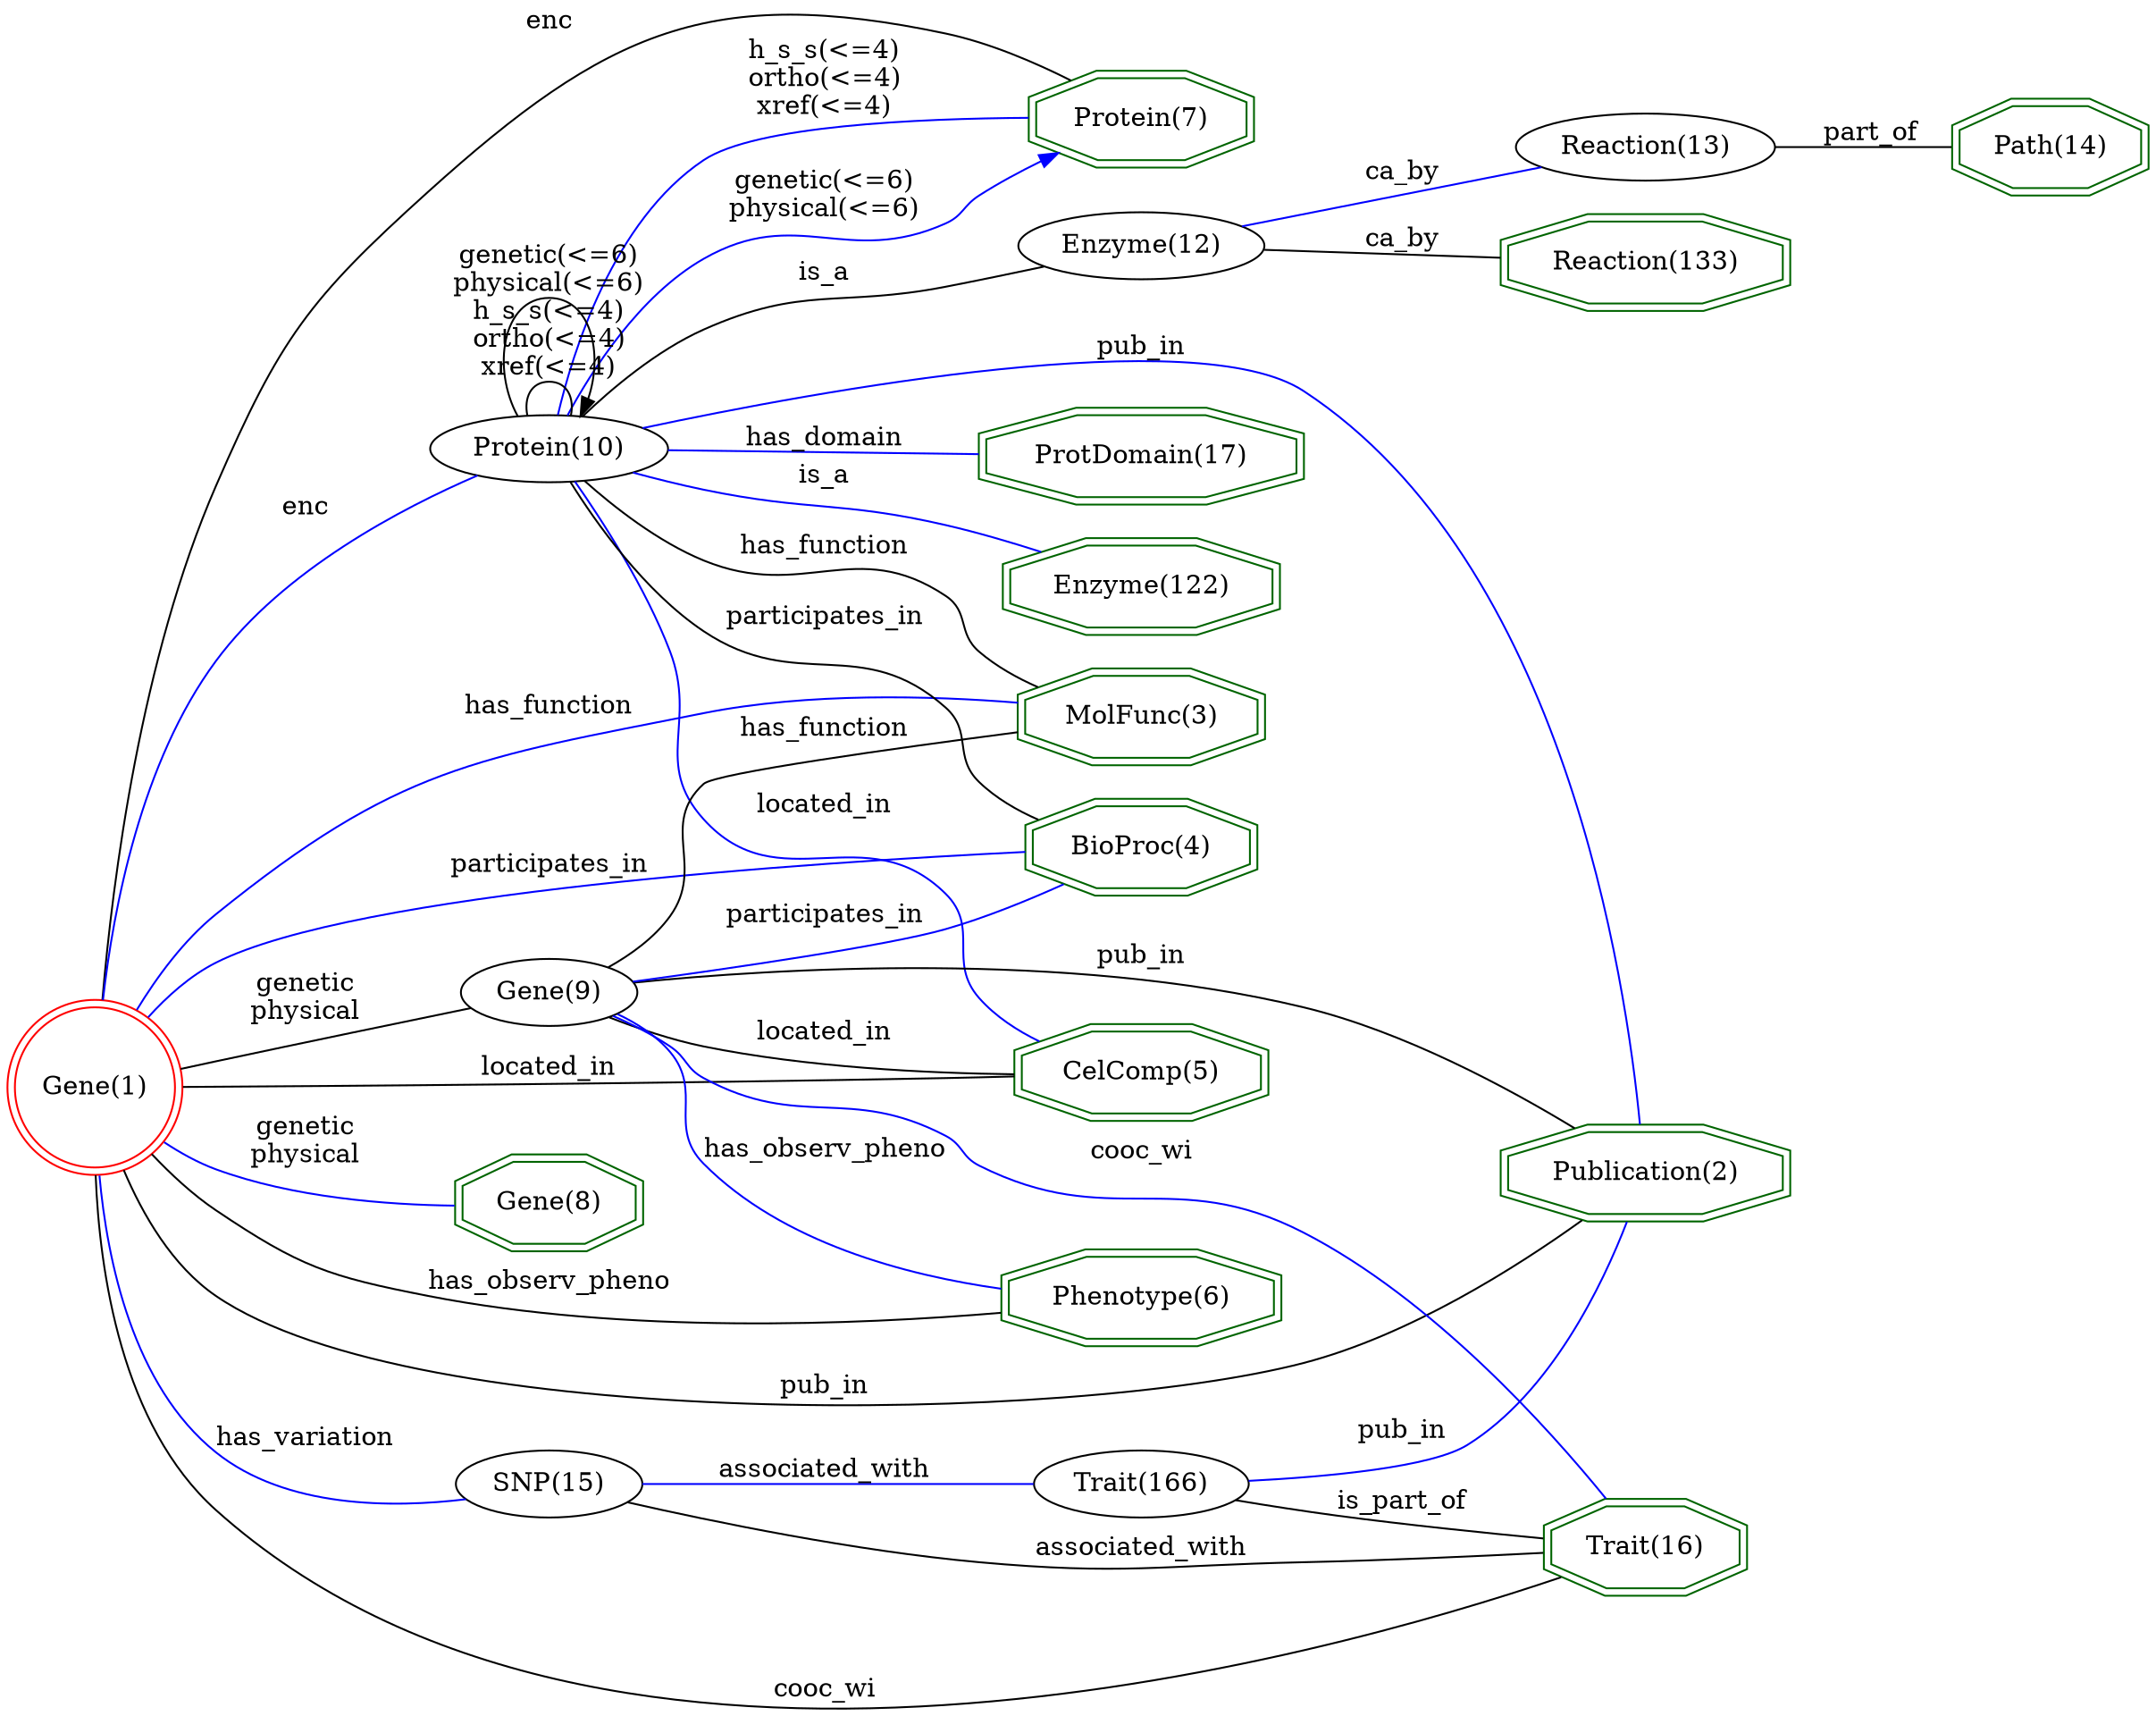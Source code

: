 digraph {
	graph [_draw_="c 9 -#fffffe00 C 7 -#ffffff P 4 0 0 0 866.42 1001.75 866.42 1001.75 0 ",
		bb="0,0,1001.7,866.42",
		dpi=96,
		rankdir=LR,
		xdotversion=1.7
	];
	node [label="\N"];
	"Publication(2)"	[_draw_="c 7 -#006400 p 8 825.7 255.96 825.7 270.87 787.1 281.42 732.51 281.42 693.91 270.87 693.91 255.96 732.51 245.42 787.1 245.42 c 7 \
-#006400 p 8 829.71 252.91 829.71 273.92 787.64 285.42 731.97 285.42 689.9 273.92 689.9 252.91 731.97 241.42 787.64 241.42 ",
		_ldraw_="F 14 11 -Times-Roman c 7 -#000000 T 759.81 259.22 0 80.1 14 -Publication(2) ",
		color=darkgreen,
		height=0.61111,
		pos="759.81,263.42",
		shape=doubleoctagon,
		width=1.9362];
	"CelComp(5)"	[_draw_="c 7 -#006400 p 8 578.26 305.96 578.26 320.87 543.93 331.42 495.38 331.42 461.05 320.87 461.05 305.96 495.38 295.42 543.93 295.42 \
c 7 -#006400 p 8 582.25 303 582.25 323.83 544.53 335.42 494.79 335.42 457.07 323.83 457.07 303 494.79 291.42 544.53 291.42 ",
		_ldraw_="F 14 11 -Times-Roman c 7 -#000000 T 519.66 309.22 0 69.99 10 -CelComp(5) ",
		color=darkgreen,
		height=0.61111,
		pos="519.66,313.42",
		shape=doubleoctagon,
		width=1.7443];
	"Protein(7)"	[_draw_="c 7 -#006400 p 8 569.18 803.96 569.18 818.87 540.17 829.42 499.14 829.42 470.13 818.87 470.13 803.96 499.14 793.42 540.17 793.42 \
c 7 -#006400 p 8 573.16 801.15 573.16 821.68 540.87 833.42 498.45 833.42 466.15 821.68 466.15 801.15 498.45 789.42 540.87 789.42 ",
		_ldraw_="F 14 11 -Times-Roman c 7 -#000000 T 519.66 807.22 0 56.77 10 -Protein(7) ",
		color=darkgreen,
		height=0.61111,
		pos="519.66,811.42",
		shape=doubleoctagon,
		width=1.4931];
	"ProtDomain(17)"	[_draw_="c 7 -#006400 p 8 593.51 624.96 593.51 639.87 550.25 650.42 489.07 650.42 445.8 639.87 445.8 624.96 489.07 614.42 550.25 614.42 c \
7 -#006400 p 8 597.52 621.82 597.52 643.01 550.73 654.42 488.58 654.42 441.79 643.01 441.79 621.82 488.58 610.42 550.73 610.42 ",
		_ldraw_="F 14 11 -Times-Roman c 7 -#000000 T 519.66 628.22 0 91.77 14 -ProtDomain(17) ",
		color=darkgreen,
		height=0.61111,
		pos="519.66,632.42",
		shape=doubleoctagon,
		width=2.1578];
	"MolFunc(3)"	[_draw_="c 7 -#006400 p 8 577.05 500.96 577.05 515.87 543.43 526.42 495.88 526.42 462.27 515.87 462.27 500.96 495.88 490.42 543.43 490.42 \
c 7 -#006400 p 8 581.06 498.03 581.06 518.81 544.05 530.42 495.27 530.42 458.25 518.81 458.25 498.03 495.27 486.42 544.05 486.42 ",
		_ldraw_="F 14 11 -Times-Roman c 7 -#000000 T 519.66 504.22 0 67.66 10 -MolFunc(3) ",
		color=darkgreen,
		height=0.61111,
		pos="519.66,508.42",
		shape=doubleoctagon,
		width=1.7];
	"Enzyme(122)"	[_draw_="c 7 -#006400 p 8 582.72 562.96 582.72 577.87 545.78 588.42 493.53 588.42 456.59 577.87 456.59 562.96 493.53 552.42 545.78 552.42 \
c 7 -#006400 p 8 586.73 559.94 586.73 580.89 546.34 592.42 492.97 592.42 452.59 580.89 452.59 559.94 492.97 548.42 546.34 548.42 ",
		_ldraw_="F 14 11 -Times-Roman c 7 -#000000 T 519.66 566.22 0 76.19 11 -Enzyme(122) ",
		color=darkgreen,
		height=0.61111,
		pos="519.66,570.42",
		shape=doubleoctagon,
		width=1.8621];
	"Reaction(133)"	[_draw_="c 7 -#006400 p 8 825.68 723.96 825.68 738.87 787.09 749.42 732.52 749.42 693.93 738.87 693.93 723.96 732.52 713.42 787.09 713.42 \
c 7 -#006400 p 8 829.7 720.91 829.7 741.92 787.63 753.42 731.98 753.42 689.92 741.92 689.92 720.91 731.98 709.42 787.63 709.42 ",
		_ldraw_="F 14 11 -Times-Roman c 7 -#000000 T 759.81 727.22 0 80.08 13 -Reaction(133) ",
		color=darkgreen,
		height=0.61111,
		pos="759.81,731.42",
		shape=doubleoctagon,
		width=1.9359];
	"Path(14)"	[_draw_="c 7 -#006400 p 8 997.66 781.96 997.66 796.87 971.99 807.42 935.69 807.42 910.03 796.87 910.03 781.96 935.69 771.42 971.99 771.42 \
c 7 -#006400 p 8 1001.65 779.28 1001.65 799.55 972.78 811.42 934.91 811.42 906.03 799.55 906.03 779.28 934.91 767.42 972.78 767.42 ",
		_ldraw_="F 14 11 -Times-Roman c 7 -#000000 T 953.84 785.22 0 48.21 8 -Path(14) ",
		color=darkgreen,
		height=0.61111,
		pos="953.84,789.42",
		shape=doubleoctagon,
		width=1.3307];
	"BioProc(4)"	[_draw_="c 7 -#006400 p 8 573.11 417.96 573.11 432.87 541.8 443.42 497.52 443.42 466.2 432.87 466.2 417.96 497.52 407.42 541.8 407.42 c 7 \
-#006400 p 8 577.11 415.09 577.11 435.75 542.45 447.42 496.86 447.42 462.2 435.75 462.2 415.09 496.86 403.42 542.45 403.42 ",
		_ldraw_="F 14 11 -Times-Roman c 7 -#000000 T 519.66 421.22 0 62.21 10 -BioProc(4) ",
		color=darkgreen,
		height=0.61111,
		pos="519.66,425.42",
		shape=doubleoctagon,
		width=1.5966];
	"Trait(16)"	[_draw_="c 7 -#006400 p 8 805.11 64.96 805.11 79.87 778.57 90.42 741.04 90.42 714.51 79.87 714.51 64.96 741.04 54.42 778.57 54.42 c 7 -#006400 \
p 8 809.12 62.25 809.12 82.58 779.34 94.42 740.27 94.42 710.49 82.58 710.49 62.25 740.27 50.42 779.34 50.42 ",
		_ldraw_="F 14 11 -Times-Roman c 7 -#000000 T 759.81 68.22 0 50.05 9 -Trait(16) ",
		color=darkgreen,
		height=0.61111,
		pos="759.81,72.416",
		shape=doubleoctagon,
		width=1.3655];
	"Gene(8)"	[_draw_="c 7 -#006400 p 8 291.79 243.96 291.79 258.87 267.12 269.42 232.23 269.42 207.56 258.87 207.56 243.96 232.23 233.42 267.12 233.42 \
c 7 -#006400 p 8 295.77 241.32 295.77 261.52 267.93 273.42 231.42 273.42 203.58 261.52 203.58 241.32 231.42 229.42 267.93 229.42 ",
		_ldraw_="F 14 11 -Times-Roman c 7 -#000000 T 249.67 247.22 0 45.86 7 -Gene(8) ",
		color=darkgreen,
		height=0.61111,
		pos="249.67,251.42",
		shape=doubleoctagon,
		width=1.286];
	"Phenotype(6)"	[_draw_="c 7 -#006400 p 8 582.18 193.96 582.18 208.87 545.55 219.42 493.76 219.42 457.14 208.87 457.14 193.96 493.76 183.42 545.55 183.42 \
c 7 -#006400 p 8 586.18 190.95 586.18 211.88 546.12 223.42 493.2 223.42 453.13 211.88 453.13 190.95 493.2 179.42 546.12 179.42 ",
		_ldraw_="F 14 11 -Times-Roman c 7 -#000000 T 519.66 197.22 0 75.43 12 -Phenotype(6) ",
		color=darkgreen,
		height=0.61111,
		pos="519.66,201.42",
		shape=doubleoctagon,
		width=1.8475];
	"Gene(1)"	[_draw_="c 7 -#ff0000 e 43.08 309.42 39.15 39.15 c 7 -#ff0000 e 43.08 309.42 43.15 43.15 ",
		_ldraw_="F 14 11 -Times-Roman c 7 -#000000 T 43.08 305.22 0 45.86 7 -Gene(1) ",
		color=red,
		height=1.1966,
		pos="43.077,309.42",
		shape=doublecircle,
		width=1.1966];
	"Gene(1)" -> "Publication(2)"	[_draw_="c 7 -#000000 B 13 58.34 269.03 67.99 247.48 82.91 222.4 104.15 207.42 123.41 193.83 318.54 173.51 319.77 173.42 442.77 163.88 478.16 \
138.55 597.34 170.42 648.75 184.16 700.76 218.64 731.37 241.53 ",
		_ldraw_="F 14 11 -Times-Roman c 7 -#000000 T 371.88 176.22 0 38.89 6 -pub_in ",
		arrowhead=none,
		color=black,
		label=pub_in,
		lp="371.88,180.42",
		pos="58.336,269.03 67.993,247.48 82.911,222.4 104.15,207.42 123.41,193.83 318.54,173.51 319.77,173.42 442.77,163.88 478.16,138.55 597.34,\
170.42 648.75,184.16 700.76,218.64 731.37,241.53"];
	"Gene(1)" -> "CelComp(5)"	[_draw_="c 7 -#000000 B 7 86.25 308.84 156.36 308 301.33 306.83 423.98 309.42 434.67 309.64 446.03 310.01 457.04 310.44 ",
		_ldraw_="F 14 11 -Times-Roman c 7 -#000000 T 249.67 311.22 0 58.31 10 -located_in ",
		arrowhead=none,
		color=black,
		label=located_in,
		lp="249.67,315.42",
		pos="86.246,308.84 156.36,308 301.33,306.83 423.98,309.42 434.67,309.64 446.03,310.01 457.04,310.44"];
	"Gene(1)" -> "Protein(7)"	[_draw_="c 7 -#000000 B 10 46.06 352.49 52.53 443.22 80.1 655.54 197.57 776.42 271.75 852.74 319.96 876.93 423.98 854.42 446.21 849.6 469.49 \
839.11 487.41 829.7 ",
		_ldraw_="F 14 11 -Times-Roman c 7 -#000000 T 249.67 855.22 0 19.43 3 -enc ",
		arrowhead=none,
		color=black,
		label=enc,
		lp="249.67,859.42",
		pos="46.057,352.49 52.526,443.22 80.101,655.54 197.57,776.42 271.75,852.74 319.96,876.93 423.98,854.42 446.21,849.6 469.49,839.11 487.41,\
829.7"];
	"Gene(1)" -> "MolFunc(3)"	[_draw_="c 7 -#0000ff B 10 62.84 347.9 73.1 365.92 87.19 386.62 104.15 401.42 184.06 471.09 216.64 478.89 319.77 503.42 365.31 514.24 418.36 \
515.01 458.21 513.33 ",
		_ldraw_="F 14 11 -Times-Roman c 7 -#000000 T 249.67 501.22 0 72.32 12 -has_function ",
		arrowhead=none,
		color=blue,
		label=has_function,
		lp="249.67,505.42",
		pos="62.838,347.9 73.098,365.92 87.188,386.62 104.15,401.42 184.06,471.09 216.64,478.89 319.77,503.42 365.31,514.24 418.36,515.01 458.21,\
513.33"];
	"Gene(1)" -> "BioProc(4)"	[_draw_="c 7 -#0000ff B 7 69.05 344.25 78.75 355.3 90.77 366.45 104.15 373.42 220.28 433.86 378.71 434.92 462.06 430.29 ",
		_ldraw_="F 14 11 -Times-Roman c 7 -#000000 T 249.67 429.22 0 82.41 15 -participates_in ",
		arrowhead=none,
		color=blue,
		label=participates_in,
		lp="249.67,433.42",
		pos="69.049,344.25 78.754,355.3 90.771,366.45 104.15,373.42 220.28,433.86 378.71,434.92 462.06,430.29"];
	"Gene(1)" -> "Trait(16)"	[_draw_="c 7 -#000000 B 7 43.75 266.23 45.85 217.61 57.02 139.65 104.15 95.42 278.1 -67.82 606.48 21 719.46 58.41 ",
		_ldraw_="F 14 11 -Times-Roman c 7 -#000000 T 371.88 7.22 0 47.43 7 -cooc_wi ",
		arrowhead=none,
		color=black,
		label=cooc_wi,
		lp="371.88,11.416",
		pos="43.754,266.23 45.847,217.61 57.021,139.65 104.15,95.416 278.1,-67.817 606.48,20.995 719.46,58.413"];
	"Gene(1)" -> "Gene(8)"	[_draw_="c 7 -#0000ff B 7 76.71 282.25 85.19 276.45 94.63 271 104.15 267.42 135.93 255.45 174.21 251.64 203.39 250.72 ",
		_ldraw_="F 14 11 -Times-Roman c 7 -#000000 T 141.86 284.22 0 40.42 7 -genetic F 14 11 -Times-Roman c 7 -#000000 T 141.86 270.22 0 46.66 8 \
-physical ",
		arrowhead=none,
		color=blue,
		label="genetic\nphysical",
		lp="141.86,281.42",
		pos="76.71,282.25 85.187,276.45 94.626,271 104.15,267.42 135.93,255.45 174.21,251.64 203.39,250.72"];
	"Gene(1)" -> "Phenotype(6)"	[_draw_="c 7 -#000000 B 10 71.72 276.95 81.3 266.96 92.56 256.48 104.15 248.42 141.53 222.42 153.14 216.31 197.57 206.42 284.24 187.12 387.33 \
189.9 452.87 194.75 ",
		_ldraw_="F 14 11 -Times-Roman c 7 -#000000 T 249.67 209.22 0 104.2 16 -has_observ_pheno ",
		arrowhead=none,
		color=black,
		label=has_observ_pheno,
		lp="249.67,213.42",
		pos="71.72,276.95 81.3,266.96 92.562,256.48 104.15,248.42 141.53,222.42 153.14,216.31 197.57,206.42 284.24,187.12 387.33,189.9 452.87,\
194.75"];
	"Protein(10)"	[_draw_="c 7 -#000000 e 249.67 643.42 50.27 18 ",
		_ldraw_="F 14 11 -Times-Roman c 7 -#000000 T 249.67 639.22 0 63.77 11 -Protein(10) ",
		height=0.5,
		pos="249.67,643.42",
		width=1.3996];
	"Gene(1)" -> "Protein(10)"	[_draw_="c 7 -#0000ff B 7 47.55 352.42 53.13 399.76 67.5 476.43 104.15 531.42 133.82 575.92 187.04 610.36 219.96 628.71 ",
		_ldraw_="F 14 11 -Times-Roman c 7 -#000000 T 141.86 605.22 0 19.43 3 -enc ",
		arrowhead=none,
		color=blue,
		label=enc,
		lp="141.86,609.42",
		pos="47.552,352.42 53.133,399.76 67.505,476.43 104.15,531.42 133.82,575.92 187.04,610.36 219.96,628.71"];
	"SNP(15)"	[_draw_="c 7 -#000000 e 249.67 105.42 41.13 18 ",
		_ldraw_="F 14 11 -Times-Roman c 7 -#000000 T 249.67 101.22 0 49.01 7 -SNP(15) ",
		height=0.5,
		pos="249.67,105.42",
		width=1.1406];
	"Gene(1)" -> "SNP(15)"	[_draw_="c 7 -#0000ff B 7 45.33 266.37 49.07 223.23 61.93 158.35 104.15 123.42 133.57 99.08 178.57 97.19 210.53 99.73 ",
		_ldraw_="F 14 11 -Times-Roman c 7 -#000000 T 141.86 126.22 0 75.42 13 -has_variation ",
		arrowhead=none,
		color=blue,
		label=has_variation,
		lp="141.86,130.42",
		pos="45.33,266.37 49.069,223.23 61.927,158.35 104.15,123.42 133.57,99.08 178.57,97.19 210.53,99.734"];
	"Gene(9)"	[_draw_="c 7 -#000000 e 249.67 359.42 39.15 18 ",
		_ldraw_="F 14 11 -Times-Roman c 7 -#000000 T 249.67 355.22 0 45.86 7 -Gene(9) ",
		height=0.5,
		pos="249.67,359.42",
		width=1.0855];
	"Gene(1)" -> "Gene(9)"	[_draw_="c 7 -#000000 B 4 84.99 319.41 123.01 328.7 178.97 342.38 214.62 351.09 ",
		_ldraw_="F 14 11 -Times-Roman c 7 -#000000 T 141.86 358.22 0 40.42 7 -genetic F 14 11 -Times-Roman c 7 -#000000 T 141.86 344.22 0 46.66 8 \
-physical ",
		arrowhead=none,
		color=black,
		label="genetic\nphysical",
		lp="141.86,355.42",
		pos="84.989,319.41 123.01,328.7 178.97,342.38 214.62,351.09"];
	"Protein(10)" -> "Publication(2)"	[_draw_="c 7 -#0000ff B 7 282.74 657.09 348.22 682.67 499.39 729.5 597.34 663.42 729.88 573.99 753.65 355.51 757.89 285.43 ",
		_ldraw_="F 14 11 -Times-Roman c 7 -#000000 T 519.66 699.22 0 38.89 6 -pub_in ",
		arrowhead=none,
		color=blue,
		label=pub_in,
		lp="519.66,703.42",
		pos="282.74,657.09 348.22,682.67 499.39,729.5 597.34,663.42 729.88,573.99 753.65,355.51 757.89,285.43"];
	"Protein(10)" -> "CelComp(5)"	[_draw_="c 7 -#0000ff B 16 260.72 625.62 272.16 604.65 290.71 568.46 301.77 535.42 314.31 497.97 294.21 478.51 319.77 448.42 351.89 410.61 \
390.15 444.71 423.98 408.42 442.67 388.36 424.02 370.14 441.98 349.42 449.78 340.41 460.32 333.5 471.08 328.26 ",
		_ldraw_="F 14 11 -Times-Roman c 7 -#000000 T 371.88 451.22 0 58.31 10 -located_in ",
		arrowhead=none,
		color=blue,
		label=located_in,
		lp="371.88,455.42",
		pos="260.72,625.62 272.16,604.65 290.71,568.46 301.77,535.42 314.31,497.97 294.21,478.51 319.77,448.42 351.89,410.61 390.15,444.71 423.98,\
408.42 442.67,388.36 424.02,370.14 441.98,349.42 449.78,340.41 460.32,333.5 471.08,328.26"];
	"Protein(10)" -> "Protein(7)"	[_draw_="c 7 -#0000ff B 7 253.48 661.61 259.43 693.39 276.51 758.56 319.77 789.42 342.47 805.6 414.88 810.14 465.75 811.27 ",
		_ldraw_="F 14 11 -Times-Roman c 7 -#000000 T 371.88 840.22 0 64.01 10 -h_s_s(<=4) F 14 11 -Times-Roman c 7 -#000000 T 371.88 826.22 0 61.67 \
10 -ortho(<=4) F 14 11 -Times-Roman c 7 -#000000 T 371.88 812.22 0 54.65 9 -xref(<=4) ",
		arrowhead=none,
		color=blue,
		label="h_s_s(<=4)\northo(<=4)\nxref(<=4)",
		lp="371.88,830.42",
		pos="253.48,661.61 259.43,693.39 276.51,758.56 319.77,789.42 342.47,805.6 414.88,810.14 465.75,811.27"];
	"Protein(10)" -> "Protein(7)"	[_draw_="c 7 -#0000ff B 10 258.52 661.36 269.09 683.28 290.08 719.75 319.77 738.42 359.63 763.47 379.74 741.3 423.98 757.42 425.53 757.98 \
453.52 773.98 478.67 788.41 ",
		_hdraw_="S 5 -solid c 7 -#0000ff C 7 -#0000ff P 3 476.98 791.48 487.4 793.42 480.47 785.41 ",
		_ldraw_="F 14 11 -Times-Roman c 7 -#000000 T 371.88 774.22 0 72.54 12 -genetic(<=6) F 14 11 -Times-Roman c 7 -#000000 T 371.88 760.22 0 78.77 \
13 -physical(<=6) ",
		arrowhead=normal,
		color=blue,
		label="genetic(<=6)\nphysical(<=6)",
		lp="371.88,771.42",
		pos="e,487.4,793.42 258.52,661.36 269.09,683.28 290.08,719.75 319.77,738.42 359.63,763.47 379.74,741.3 423.98,757.42 425.53,757.98 453.52,\
773.98 478.67,788.41"];
	"Protein(10)" -> "ProtDomain(17)"	[_draw_="c 7 -#0000ff B 7 300.38 642.94 335.03 642.44 382.34 641.43 423.98 639.42 429.82 639.13 435.86 638.79 441.94 638.42 ",
		_ldraw_="F 14 11 -Times-Roman c 7 -#000000 T 371.88 645.22 0 67.66 10 -has_domain ",
		arrowhead=none,
		color=blue,
		label=has_domain,
		lp="371.88,649.42",
		pos="300.38,642.94 335.03,642.44 382.34,641.43 423.98,639.42 429.82,639.13 435.86,638.79 441.94,638.42"];
	"Protein(10)" -> "MolFunc(3)"	[_draw_="c 7 -#000000 B 13 265.93 626.12 278.89 612.59 298.69 594.43 319.77 584.42 362.29 564.21 384.41 590.93 423.98 565.42 435.79 557.8 \
431 548.2 441.98 539.42 450.39 532.69 460.45 527.24 470.48 522.9 ",
		_ldraw_="F 14 11 -Times-Roman c 7 -#000000 T 371.88 587.22 0 72.32 12 -has_function ",
		arrowhead=none,
		color=black,
		label=has_function,
		lp="371.88,591.42",
		pos="265.93,626.12 278.89,612.59 298.69,594.43 319.77,584.42 362.29,564.21 384.41,590.93 423.98,565.42 435.79,557.8 431,548.2 441.98,\
539.42 450.39,532.69 460.45,527.24 470.48,522.9"];
	"Protein(10)" -> "Enzyme(122)"	[_draw_="c 7 -#0000ff B 10 286.65 631 297.24 627.61 308.9 624.13 319.77 621.42 365.45 610.03 378.4 614.21 423.98 602.42 440.44 598.16 458.17 \
592.47 473.79 587.07 ",
		_ldraw_="F 14 11 -Times-Roman c 7 -#000000 T 371.88 624.22 0 22.55 4 -is_a ",
		arrowhead=none,
		color=blue,
		label=is_a,
		lp="371.88,628.42",
		pos="286.65,631 297.24,627.61 308.9,624.13 319.77,621.42 365.45,610.03 378.4,614.21 423.98,602.42 440.44,598.16 458.17,592.47 473.79,\
587.07"];
	"Protein(10)" -> "BioProc(4)"	[_draw_="c 7 -#000000 B 13 259.53 625.49 270.85 604.22 292.3 568.96 319.77 547.42 359.07 516.6 385.51 537.25 423.98 505.42 435.37 495.98 \
431.64 488 441.98 477.42 454.67 464.41 471.1 452.75 485.49 443.79 ",
		_ldraw_="F 14 11 -Times-Roman c 7 -#000000 T 371.88 550.22 0 82.41 15 -participates_in ",
		arrowhead=none,
		color=black,
		label=participates_in,
		lp="371.88,554.42",
		pos="259.53,625.49 270.85,604.22 292.3,568.96 319.77,547.42 359.07,516.6 385.51,537.25 423.98,505.42 435.37,495.98 431.64,488 441.98,\
477.42 454.67,464.41 471.1,452.75 485.49,443.79"];
	"Protein(10)" -> "Protein(10)"	[_draw_="c 7 -#000000 B 7 240.15 661.2 238.53 670.73 241.7 679.42 249.67 679.42 257.65 679.42 260.82 670.73 259.2 661.2 ",
		_ldraw_="F 14 11 -Times-Roman c 7 -#000000 T 249.67 710.22 0 64.01 10 -h_s_s(<=4) F 14 11 -Times-Roman c 7 -#000000 T 249.67 696.22 0 61.67 \
10 -ortho(<=4) F 14 11 -Times-Roman c 7 -#000000 T 249.67 682.22 0 54.65 9 -xref(<=4) ",
		arrowhead=none,
		color=black,
		label="h_s_s(<=4)\northo(<=4)\nxref(<=4)",
		lp="249.67,700.42",
		pos="240.15,661.2 238.53,670.73 241.7,679.42 249.67,679.42 257.65,679.42 260.82,670.73 259.2,661.2"];
	"Protein(10)" -> "Protein(10)"	[_draw_="c 7 -#000000 B 7 235.74 660.93 224.54 685.52 229.18 721.42 249.67 721.42 267.61 721.42 273.41 693.94 267.07 670.59 ",
		_hdraw_="S 5 -solid c 7 -#000000 C 7 -#000000 P 3 270.27 669.17 263.61 660.93 263.68 671.53 ",
		_ldraw_="F 14 11 -Times-Roman c 7 -#000000 T 249.67 738.22 0 72.54 12 -genetic(<=6) F 14 11 -Times-Roman c 7 -#000000 T 249.67 724.22 0 78.77 \
13 -physical(<=6) ",
		arrowhead=normal,
		color=black,
		label="genetic(<=6)\nphysical(<=6)",
		lp="249.67,735.42",
		pos="e,263.61,660.93 235.74,660.93 224.54,685.52 229.18,721.42 249.67,721.42 267.61,721.42 273.41,693.94 267.07,670.59"];
	"Enzyme(12)"	[_draw_="c 7 -#000000 e 519.66 740.42 53.63 18 ",
		_ldraw_="F 14 11 -Times-Roman c 7 -#000000 T 519.66 736.22 0 69.19 10 -Enzyme(12) ",
		height=0.5,
		pos="519.66,740.42",
		width=1.4949];
	"Protein(10)" -> "Enzyme(12)"	[_draw_="c 7 -#000000 B 7 266.29 660.61 279.3 673.84 299 691.49 319.77 701.42 333.27 707.87 416.54 722.95 470.97 732.35 ",
		_ldraw_="F 14 11 -Times-Roman c 7 -#000000 T 371.88 726.22 0 22.55 4 -is_a ",
		arrowhead=none,
		color=black,
		label=is_a,
		lp="371.88,730.42",
		pos="266.29,660.61 279.3,673.84 299,691.49 319.77,701.42 333.27,707.87 416.54,722.95 470.97,732.35"];
	"Enzyme(12)" -> "Reaction(133)"	[_draw_="c 7 -#000000 B 4 573.21 738.43 607.6 737.13 652.87 735.42 690.1 734.01 ",
		_ldraw_="F 14 11 -Times-Roman c 7 -#000000 T 643.72 739.22 0 33.43 5 -ca_by ",
		arrowhead=none,
		color=black,
		label=ca_by,
		lp="643.72,743.42",
		pos="573.21,738.43 607.6,737.13 652.87,735.42 690.1,734.01"];
	"Reaction(13)"	[_draw_="c 7 -#000000 e 759.81 789.42 56.04 18 ",
		_ldraw_="F 14 11 -Times-Roman c 7 -#000000 T 759.81 785.22 0 73.08 12 -Reaction(13) ",
		height=0.5,
		pos="759.81,789.42",
		width=1.5631];
	"Enzyme(12)" -> "Reaction(13)"	[_draw_="c 7 -#0000ff B 4 566.01 749.75 607.85 758.36 669.7 771.08 711.99 779.78 ",
		_ldraw_="F 14 11 -Times-Roman c 7 -#000000 T 643.72 773.22 0 33.43 5 -ca_by ",
		arrowhead=none,
		color=blue,
		label=ca_by,
		lp="643.72,777.42",
		pos="566.01,749.75 607.85,758.36 669.7,771.08 711.99,779.78"];
	"Reaction(13)" -> "Path(14)"	[_draw_="c 7 -#000000 B 4 816.09 789.42 844.46 789.42 878.65 789.42 905.74 789.42 ",
		_ldraw_="F 14 11 -Times-Roman c 7 -#000000 T 867.72 792.22 0 40.43 7 -part_of ",
		arrowhead=none,
		color=black,
		label=part_of,
		lp="867.72,796.42",
		pos="816.09,789.42 844.46,789.42 878.65,789.42 905.74,789.42"];
	"SNP(15)" -> "Trait(16)"	[_draw_="c 7 -#000000 B 10 284.54 95.89 322.5 85.74 386.07 70.34 441.98 64.42 510.64 57.14 528.31 62.71 597.34 64.42 635.36 65.36 678.37 \
67.54 710.43 69.39 ",
		_ldraw_="F 14 11 -Times-Roman c 7 -#000000 T 519.66 67.22 0 89.42 15 -associated_with ",
		arrowhead=none,
		color=black,
		label=associated_with,
		lp="519.66,71.416",
		pos="284.54,95.888 322.5,85.739 386.07,70.339 441.98,64.416 510.64,57.14 528.31,62.707 597.34,64.416 635.36,65.357 678.37,67.543 710.43,\
69.393"];
	"Trait(166)"	[_draw_="c 7 -#000000 e 519.66 105.42 46.28 18 ",
		_ldraw_="F 14 11 -Times-Roman c 7 -#000000 T 519.66 101.22 0 57.05 10 -Trait(166) ",
		height=0.5,
		pos="519.66,105.42",
		width=1.2817];
	"SNP(15)" -> "Trait(166)"	[_draw_="c 7 -#0000ff B 4 290.79 105.42 339.71 105.42 422.16 105.42 473.33 105.42 ",
		_ldraw_="F 14 11 -Times-Roman c 7 -#000000 T 371.88 108.22 0 89.42 15 -associated_with ",
		arrowhead=none,
		color=blue,
		label=associated_with,
		lp="371.88,112.42",
		pos="290.79,105.42 339.71,105.42 422.16,105.42 473.33,105.42"];
	"Trait(166)" -> "Publication(2)"	[_draw_="c 7 -#0000ff B 7 565.15 102.06 597.28 101.78 640.41 106.01 672.1 126.42 714.58 153.77 740.12 210.12 751.59 241.35 ",
		_ldraw_="F 14 11 -Times-Roman c 7 -#000000 T 643.72 129.22 0 38.89 6 -pub_in ",
		arrowhead=none,
		color=blue,
		label=pub_in,
		lp="643.72,133.42",
		pos="565.15,102.06 597.28,101.78 640.41,106.01 672.1,126.42 714.58,153.77 740.12,210.12 751.59,241.35"];
	"Trait(166)" -> "Trait(16)"	[_draw_="c 7 -#000000 B 7 562.07 97.96 578.61 95.1 597.85 91.93 615.34 89.42 646.99 84.87 682.7 80.63 710.58 77.53 ",
		_ldraw_="F 14 11 -Times-Roman c 7 -#000000 T 643.72 92.22 0 56.77 10 -is_part_of ",
		arrowhead=none,
		color=black,
		label=is_part_of,
		lp="643.72,96.416",
		pos="562.07,97.962 578.61,95.104 597.85,91.929 615.34,89.416 646.99,84.869 682.7,80.634 710.58,77.529"];
	"Gene(9)" -> "Publication(2)"	[_draw_="c 7 -#000000 B 7 288.11 362.85 352.51 367.64 487.87 372.85 597.34 344.42 645.45 331.92 695.88 303.85 727.32 284.28 ",
		_ldraw_="F 14 11 -Times-Roman c 7 -#000000 T 519.66 367.22 0 38.89 6 -pub_in ",
		arrowhead=none,
		color=black,
		label=pub_in,
		lp="519.66,371.42",
		pos="288.11,362.85 352.51,367.64 487.87,372.85 597.34,344.42 645.45,331.92 695.88,303.85 727.32,284.28"];
	"Gene(9)" -> "CelComp(5)"	[_draw_="c 7 -#000000 B 7 275.51 345.75 288.34 339.35 304.48 332.3 319.77 328.42 364.75 317 417.13 313.43 456.85 312.61 ",
		_ldraw_="F 14 11 -Times-Roman c 7 -#000000 T 371.88 331.22 0 58.31 10 -located_in ",
		arrowhead=none,
		color=black,
		label=located_in,
		lp="371.88,335.42",
		pos="275.51,345.75 288.34,339.35 304.48,332.3 319.77,328.42 364.75,317 417.13,313.43 456.85,312.61"];
	"Gene(9)" -> "MolFunc(3)"	[_draw_="c 7 -#000000 B 10 276.02 372.75 285.36 378.83 295.24 386.82 301.77 396.42 319.86 422.97 296.57 444.2 319.77 466.42 321.09 467.68 \
403.58 484.81 461.9 496.8 ",
		_ldraw_="F 14 11 -Times-Roman c 7 -#000000 T 371.88 490.22 0 72.32 12 -has_function ",
		arrowhead=none,
		color=black,
		label=has_function,
		lp="371.88,494.42",
		pos="276.02,372.75 285.36,378.83 295.24,386.82 301.77,396.42 319.86,422.97 296.57,444.2 319.77,466.42 321.09,467.68 403.58,484.81 461.9,\
496.8"];
	"Gene(9)" -> "BioProc(4)"	[_draw_="c 7 -#0000ff B 7 287.61 364.09 322.98 369.02 377.67 377.82 423.98 390.42 442.58 395.47 462.67 402.65 479.55 409.19 ",
		_ldraw_="F 14 11 -Times-Roman c 7 -#000000 T 371.88 393.22 0 82.41 15 -participates_in ",
		arrowhead=none,
		color=blue,
		label=participates_in,
		lp="371.88,397.42",
		pos="287.61,364.09 322.98,369.02 377.67,377.82 423.98,390.42 442.58,395.47 462.67,402.65 479.55,409.19"];
	"Gene(9)" -> "Trait(16)"	[_draw_="c 7 -#0000ff B 19 274.44 345.34 283.27 339.78 293.22 333.13 301.77 326.42 310.43 319.62 310.19 314.83 319.77 309.42 361.63 285.78 \
380.27 300.44 423.98 280.42 432.72 276.41 433.15 272.23 441.98 268.42 507.04 240.3 535.28 266.66 597.34 232.42 661.09 197.24 716.82 \
129.66 742.97 94.65 ",
		_ldraw_="F 14 11 -Times-Roman c 7 -#000000 T 519.66 271.22 0 47.43 7 -cooc_wi ",
		arrowhead=none,
		color=blue,
		label=cooc_wi,
		lp="519.66,275.42",
		pos="274.44,345.34 283.27,339.78 293.22,333.13 301.77,326.42 310.43,319.62 310.19,314.83 319.77,309.42 361.63,285.78 380.27,300.44 423.98,\
280.42 432.72,276.41 433.15,272.23 441.98,268.42 507.04,240.3 535.28,266.66 597.34,232.42 661.09,197.24 716.82,129.66 742.97,94.654"];
	"Gene(9)" -> "Phenotype(6)"	[_draw_="c 7 -#0000ff B 10 278.22 347.08 286.81 342.06 295.64 335.5 301.77 327.42 318.86 304.9 300.08 286.69 319.77 266.42 354.7 230.46 409.77 \
214.38 453.11 207.2 ",
		_ldraw_="F 14 11 -Times-Roman c 7 -#000000 T 371.88 269.22 0 104.2 16 -has_observ_pheno ",
		arrowhead=none,
		color=blue,
		label=has_observ_pheno,
		lp="371.88,273.42",
		pos="278.22,347.08 286.81,342.06 295.64,335.5 301.77,327.42 318.86,304.9 300.08,286.69 319.77,266.42 354.7,230.46 409.77,214.38 453.11,\
207.2"];
}
